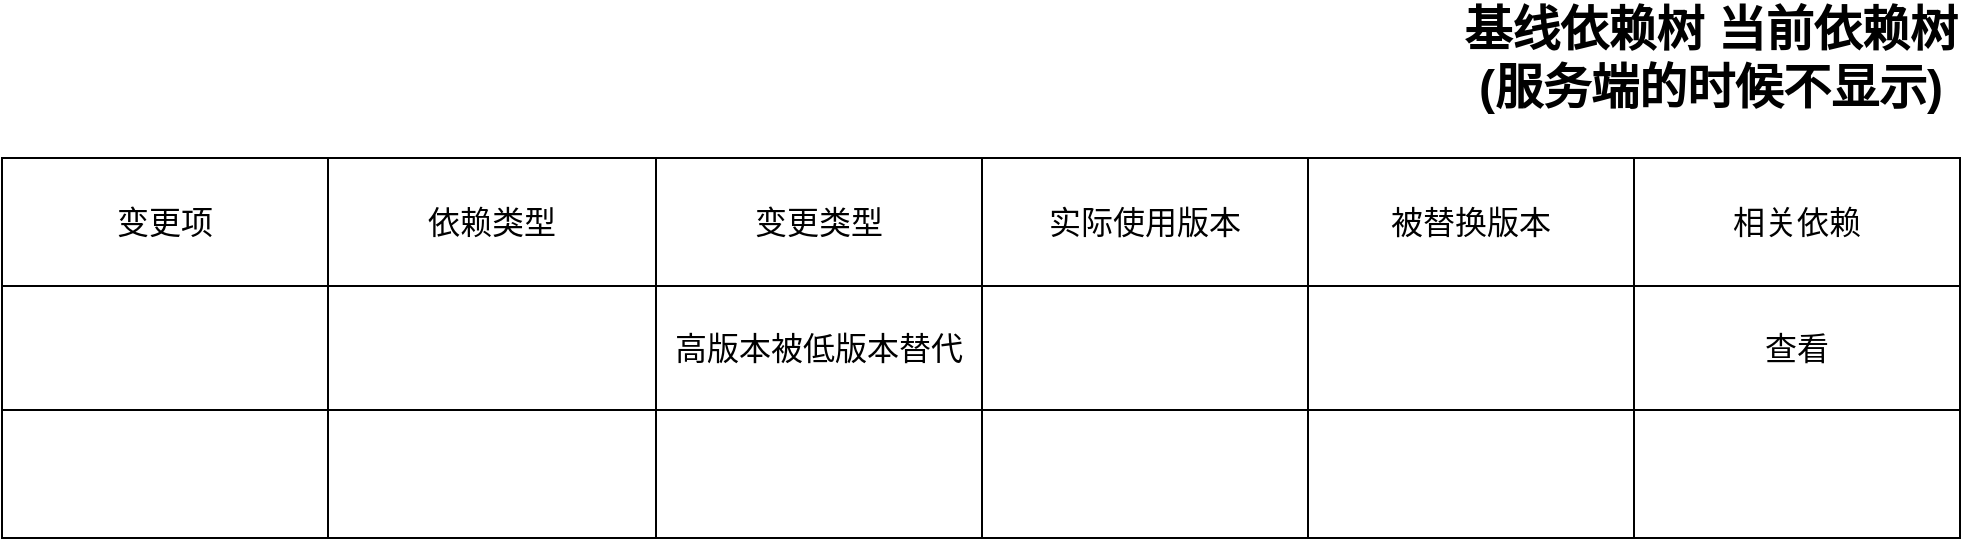 <mxfile version="24.6.5" type="github">
  <diagram name="第 1 页" id="W4AuCiLOHfoQ3W9QX4Dh">
    <mxGraphModel dx="2261" dy="764" grid="1" gridSize="10" guides="1" tooltips="1" connect="1" arrows="1" fold="1" page="1" pageScale="1" pageWidth="827" pageHeight="1169" math="0" shadow="0">
      <root>
        <mxCell id="0" />
        <mxCell id="1" parent="0" />
        <mxCell id="IXji65U7C2DRXxTO2rNZ-14" value="" style="shape=table;startSize=0;container=1;collapsible=0;childLayout=tableLayout;fontSize=16;" vertex="1" parent="1">
          <mxGeometry x="-150" y="220" width="979" height="190" as="geometry" />
        </mxCell>
        <mxCell id="IXji65U7C2DRXxTO2rNZ-15" value="" style="shape=tableRow;horizontal=0;startSize=0;swimlaneHead=0;swimlaneBody=0;strokeColor=inherit;top=0;left=0;bottom=0;right=0;collapsible=0;dropTarget=0;fillColor=none;points=[[0,0.5],[1,0.5]];portConstraint=eastwest;fontSize=16;" vertex="1" parent="IXji65U7C2DRXxTO2rNZ-14">
          <mxGeometry width="979" height="64" as="geometry" />
        </mxCell>
        <mxCell id="IXji65U7C2DRXxTO2rNZ-16" value="变更项" style="shape=partialRectangle;html=1;whiteSpace=wrap;connectable=0;strokeColor=inherit;overflow=hidden;fillColor=none;top=0;left=0;bottom=0;right=0;pointerEvents=1;fontSize=16;" vertex="1" parent="IXji65U7C2DRXxTO2rNZ-15">
          <mxGeometry width="163" height="64" as="geometry">
            <mxRectangle width="163" height="64" as="alternateBounds" />
          </mxGeometry>
        </mxCell>
        <mxCell id="IXji65U7C2DRXxTO2rNZ-17" value="依赖类型" style="shape=partialRectangle;html=1;whiteSpace=wrap;connectable=0;strokeColor=inherit;overflow=hidden;fillColor=none;top=0;left=0;bottom=0;right=0;pointerEvents=1;fontSize=16;" vertex="1" parent="IXji65U7C2DRXxTO2rNZ-15">
          <mxGeometry x="163" width="164" height="64" as="geometry">
            <mxRectangle width="164" height="64" as="alternateBounds" />
          </mxGeometry>
        </mxCell>
        <mxCell id="IXji65U7C2DRXxTO2rNZ-18" value="变更类型" style="shape=partialRectangle;html=1;whiteSpace=wrap;connectable=0;strokeColor=inherit;overflow=hidden;fillColor=none;top=0;left=0;bottom=0;right=0;pointerEvents=1;fontSize=16;" vertex="1" parent="IXji65U7C2DRXxTO2rNZ-15">
          <mxGeometry x="327" width="163" height="64" as="geometry">
            <mxRectangle width="163" height="64" as="alternateBounds" />
          </mxGeometry>
        </mxCell>
        <mxCell id="IXji65U7C2DRXxTO2rNZ-62" value="实际使用版本" style="shape=partialRectangle;html=1;whiteSpace=wrap;connectable=0;strokeColor=inherit;overflow=hidden;fillColor=none;top=0;left=0;bottom=0;right=0;pointerEvents=1;fontSize=16;" vertex="1" parent="IXji65U7C2DRXxTO2rNZ-15">
          <mxGeometry x="490" width="163" height="64" as="geometry">
            <mxRectangle width="163" height="64" as="alternateBounds" />
          </mxGeometry>
        </mxCell>
        <mxCell id="IXji65U7C2DRXxTO2rNZ-65" value="被替换版本" style="shape=partialRectangle;html=1;whiteSpace=wrap;connectable=0;strokeColor=inherit;overflow=hidden;fillColor=none;top=0;left=0;bottom=0;right=0;pointerEvents=1;fontSize=16;" vertex="1" parent="IXji65U7C2DRXxTO2rNZ-15">
          <mxGeometry x="653" width="163" height="64" as="geometry">
            <mxRectangle width="163" height="64" as="alternateBounds" />
          </mxGeometry>
        </mxCell>
        <mxCell id="IXji65U7C2DRXxTO2rNZ-68" value="相关依赖" style="shape=partialRectangle;html=1;whiteSpace=wrap;connectable=0;strokeColor=inherit;overflow=hidden;fillColor=none;top=0;left=0;bottom=0;right=0;pointerEvents=1;fontSize=16;" vertex="1" parent="IXji65U7C2DRXxTO2rNZ-15">
          <mxGeometry x="816" width="163" height="64" as="geometry">
            <mxRectangle width="163" height="64" as="alternateBounds" />
          </mxGeometry>
        </mxCell>
        <mxCell id="IXji65U7C2DRXxTO2rNZ-19" value="" style="shape=tableRow;horizontal=0;startSize=0;swimlaneHead=0;swimlaneBody=0;strokeColor=inherit;top=0;left=0;bottom=0;right=0;collapsible=0;dropTarget=0;fillColor=none;points=[[0,0.5],[1,0.5]];portConstraint=eastwest;fontSize=16;" vertex="1" parent="IXji65U7C2DRXxTO2rNZ-14">
          <mxGeometry y="64" width="979" height="62" as="geometry" />
        </mxCell>
        <mxCell id="IXji65U7C2DRXxTO2rNZ-20" value="" style="shape=partialRectangle;html=1;whiteSpace=wrap;connectable=0;strokeColor=inherit;overflow=hidden;fillColor=none;top=0;left=0;bottom=0;right=0;pointerEvents=1;fontSize=16;" vertex="1" parent="IXji65U7C2DRXxTO2rNZ-19">
          <mxGeometry width="163" height="62" as="geometry">
            <mxRectangle width="163" height="62" as="alternateBounds" />
          </mxGeometry>
        </mxCell>
        <mxCell id="IXji65U7C2DRXxTO2rNZ-21" value="" style="shape=partialRectangle;html=1;whiteSpace=wrap;connectable=0;strokeColor=inherit;overflow=hidden;fillColor=none;top=0;left=0;bottom=0;right=0;pointerEvents=1;fontSize=16;" vertex="1" parent="IXji65U7C2DRXxTO2rNZ-19">
          <mxGeometry x="163" width="164" height="62" as="geometry">
            <mxRectangle width="164" height="62" as="alternateBounds" />
          </mxGeometry>
        </mxCell>
        <mxCell id="IXji65U7C2DRXxTO2rNZ-22" value="高版本被低版本替代" style="shape=partialRectangle;html=1;whiteSpace=wrap;connectable=0;strokeColor=inherit;overflow=hidden;fillColor=none;top=0;left=0;bottom=0;right=0;pointerEvents=1;fontSize=16;" vertex="1" parent="IXji65U7C2DRXxTO2rNZ-19">
          <mxGeometry x="327" width="163" height="62" as="geometry">
            <mxRectangle width="163" height="62" as="alternateBounds" />
          </mxGeometry>
        </mxCell>
        <mxCell id="IXji65U7C2DRXxTO2rNZ-63" style="shape=partialRectangle;html=1;whiteSpace=wrap;connectable=0;strokeColor=inherit;overflow=hidden;fillColor=none;top=0;left=0;bottom=0;right=0;pointerEvents=1;fontSize=16;" vertex="1" parent="IXji65U7C2DRXxTO2rNZ-19">
          <mxGeometry x="490" width="163" height="62" as="geometry">
            <mxRectangle width="163" height="62" as="alternateBounds" />
          </mxGeometry>
        </mxCell>
        <mxCell id="IXji65U7C2DRXxTO2rNZ-66" style="shape=partialRectangle;html=1;whiteSpace=wrap;connectable=0;strokeColor=inherit;overflow=hidden;fillColor=none;top=0;left=0;bottom=0;right=0;pointerEvents=1;fontSize=16;" vertex="1" parent="IXji65U7C2DRXxTO2rNZ-19">
          <mxGeometry x="653" width="163" height="62" as="geometry">
            <mxRectangle width="163" height="62" as="alternateBounds" />
          </mxGeometry>
        </mxCell>
        <mxCell id="IXji65U7C2DRXxTO2rNZ-69" value="查看" style="shape=partialRectangle;html=1;whiteSpace=wrap;connectable=0;strokeColor=inherit;overflow=hidden;fillColor=none;top=0;left=0;bottom=0;right=0;pointerEvents=1;fontSize=16;" vertex="1" parent="IXji65U7C2DRXxTO2rNZ-19">
          <mxGeometry x="816" width="163" height="62" as="geometry">
            <mxRectangle width="163" height="62" as="alternateBounds" />
          </mxGeometry>
        </mxCell>
        <mxCell id="IXji65U7C2DRXxTO2rNZ-23" value="" style="shape=tableRow;horizontal=0;startSize=0;swimlaneHead=0;swimlaneBody=0;strokeColor=inherit;top=0;left=0;bottom=0;right=0;collapsible=0;dropTarget=0;fillColor=none;points=[[0,0.5],[1,0.5]];portConstraint=eastwest;fontSize=16;" vertex="1" parent="IXji65U7C2DRXxTO2rNZ-14">
          <mxGeometry y="126" width="979" height="64" as="geometry" />
        </mxCell>
        <mxCell id="IXji65U7C2DRXxTO2rNZ-24" value="" style="shape=partialRectangle;html=1;whiteSpace=wrap;connectable=0;strokeColor=inherit;overflow=hidden;fillColor=none;top=0;left=0;bottom=0;right=0;pointerEvents=1;fontSize=16;" vertex="1" parent="IXji65U7C2DRXxTO2rNZ-23">
          <mxGeometry width="163" height="64" as="geometry">
            <mxRectangle width="163" height="64" as="alternateBounds" />
          </mxGeometry>
        </mxCell>
        <mxCell id="IXji65U7C2DRXxTO2rNZ-25" value="" style="shape=partialRectangle;html=1;whiteSpace=wrap;connectable=0;strokeColor=inherit;overflow=hidden;fillColor=none;top=0;left=0;bottom=0;right=0;pointerEvents=1;fontSize=16;" vertex="1" parent="IXji65U7C2DRXxTO2rNZ-23">
          <mxGeometry x="163" width="164" height="64" as="geometry">
            <mxRectangle width="164" height="64" as="alternateBounds" />
          </mxGeometry>
        </mxCell>
        <mxCell id="IXji65U7C2DRXxTO2rNZ-26" value="" style="shape=partialRectangle;html=1;whiteSpace=wrap;connectable=0;strokeColor=inherit;overflow=hidden;fillColor=none;top=0;left=0;bottom=0;right=0;pointerEvents=1;fontSize=16;" vertex="1" parent="IXji65U7C2DRXxTO2rNZ-23">
          <mxGeometry x="327" width="163" height="64" as="geometry">
            <mxRectangle width="163" height="64" as="alternateBounds" />
          </mxGeometry>
        </mxCell>
        <mxCell id="IXji65U7C2DRXxTO2rNZ-64" style="shape=partialRectangle;html=1;whiteSpace=wrap;connectable=0;strokeColor=inherit;overflow=hidden;fillColor=none;top=0;left=0;bottom=0;right=0;pointerEvents=1;fontSize=16;" vertex="1" parent="IXji65U7C2DRXxTO2rNZ-23">
          <mxGeometry x="490" width="163" height="64" as="geometry">
            <mxRectangle width="163" height="64" as="alternateBounds" />
          </mxGeometry>
        </mxCell>
        <mxCell id="IXji65U7C2DRXxTO2rNZ-67" style="shape=partialRectangle;html=1;whiteSpace=wrap;connectable=0;strokeColor=inherit;overflow=hidden;fillColor=none;top=0;left=0;bottom=0;right=0;pointerEvents=1;fontSize=16;" vertex="1" parent="IXji65U7C2DRXxTO2rNZ-23">
          <mxGeometry x="653" width="163" height="64" as="geometry">
            <mxRectangle width="163" height="64" as="alternateBounds" />
          </mxGeometry>
        </mxCell>
        <mxCell id="IXji65U7C2DRXxTO2rNZ-70" style="shape=partialRectangle;html=1;whiteSpace=wrap;connectable=0;strokeColor=inherit;overflow=hidden;fillColor=none;top=0;left=0;bottom=0;right=0;pointerEvents=1;fontSize=16;" vertex="1" parent="IXji65U7C2DRXxTO2rNZ-23">
          <mxGeometry x="816" width="163" height="64" as="geometry">
            <mxRectangle width="163" height="64" as="alternateBounds" />
          </mxGeometry>
        </mxCell>
        <mxCell id="IXji65U7C2DRXxTO2rNZ-71" value="基线依赖树 当前依赖树&lt;br&gt;(服务端的时候不显示)" style="text;strokeColor=none;fillColor=none;html=1;fontSize=24;fontStyle=1;verticalAlign=middle;align=center;" vertex="1" parent="1">
          <mxGeometry x="579" y="150" width="250" height="40" as="geometry" />
        </mxCell>
      </root>
    </mxGraphModel>
  </diagram>
</mxfile>
